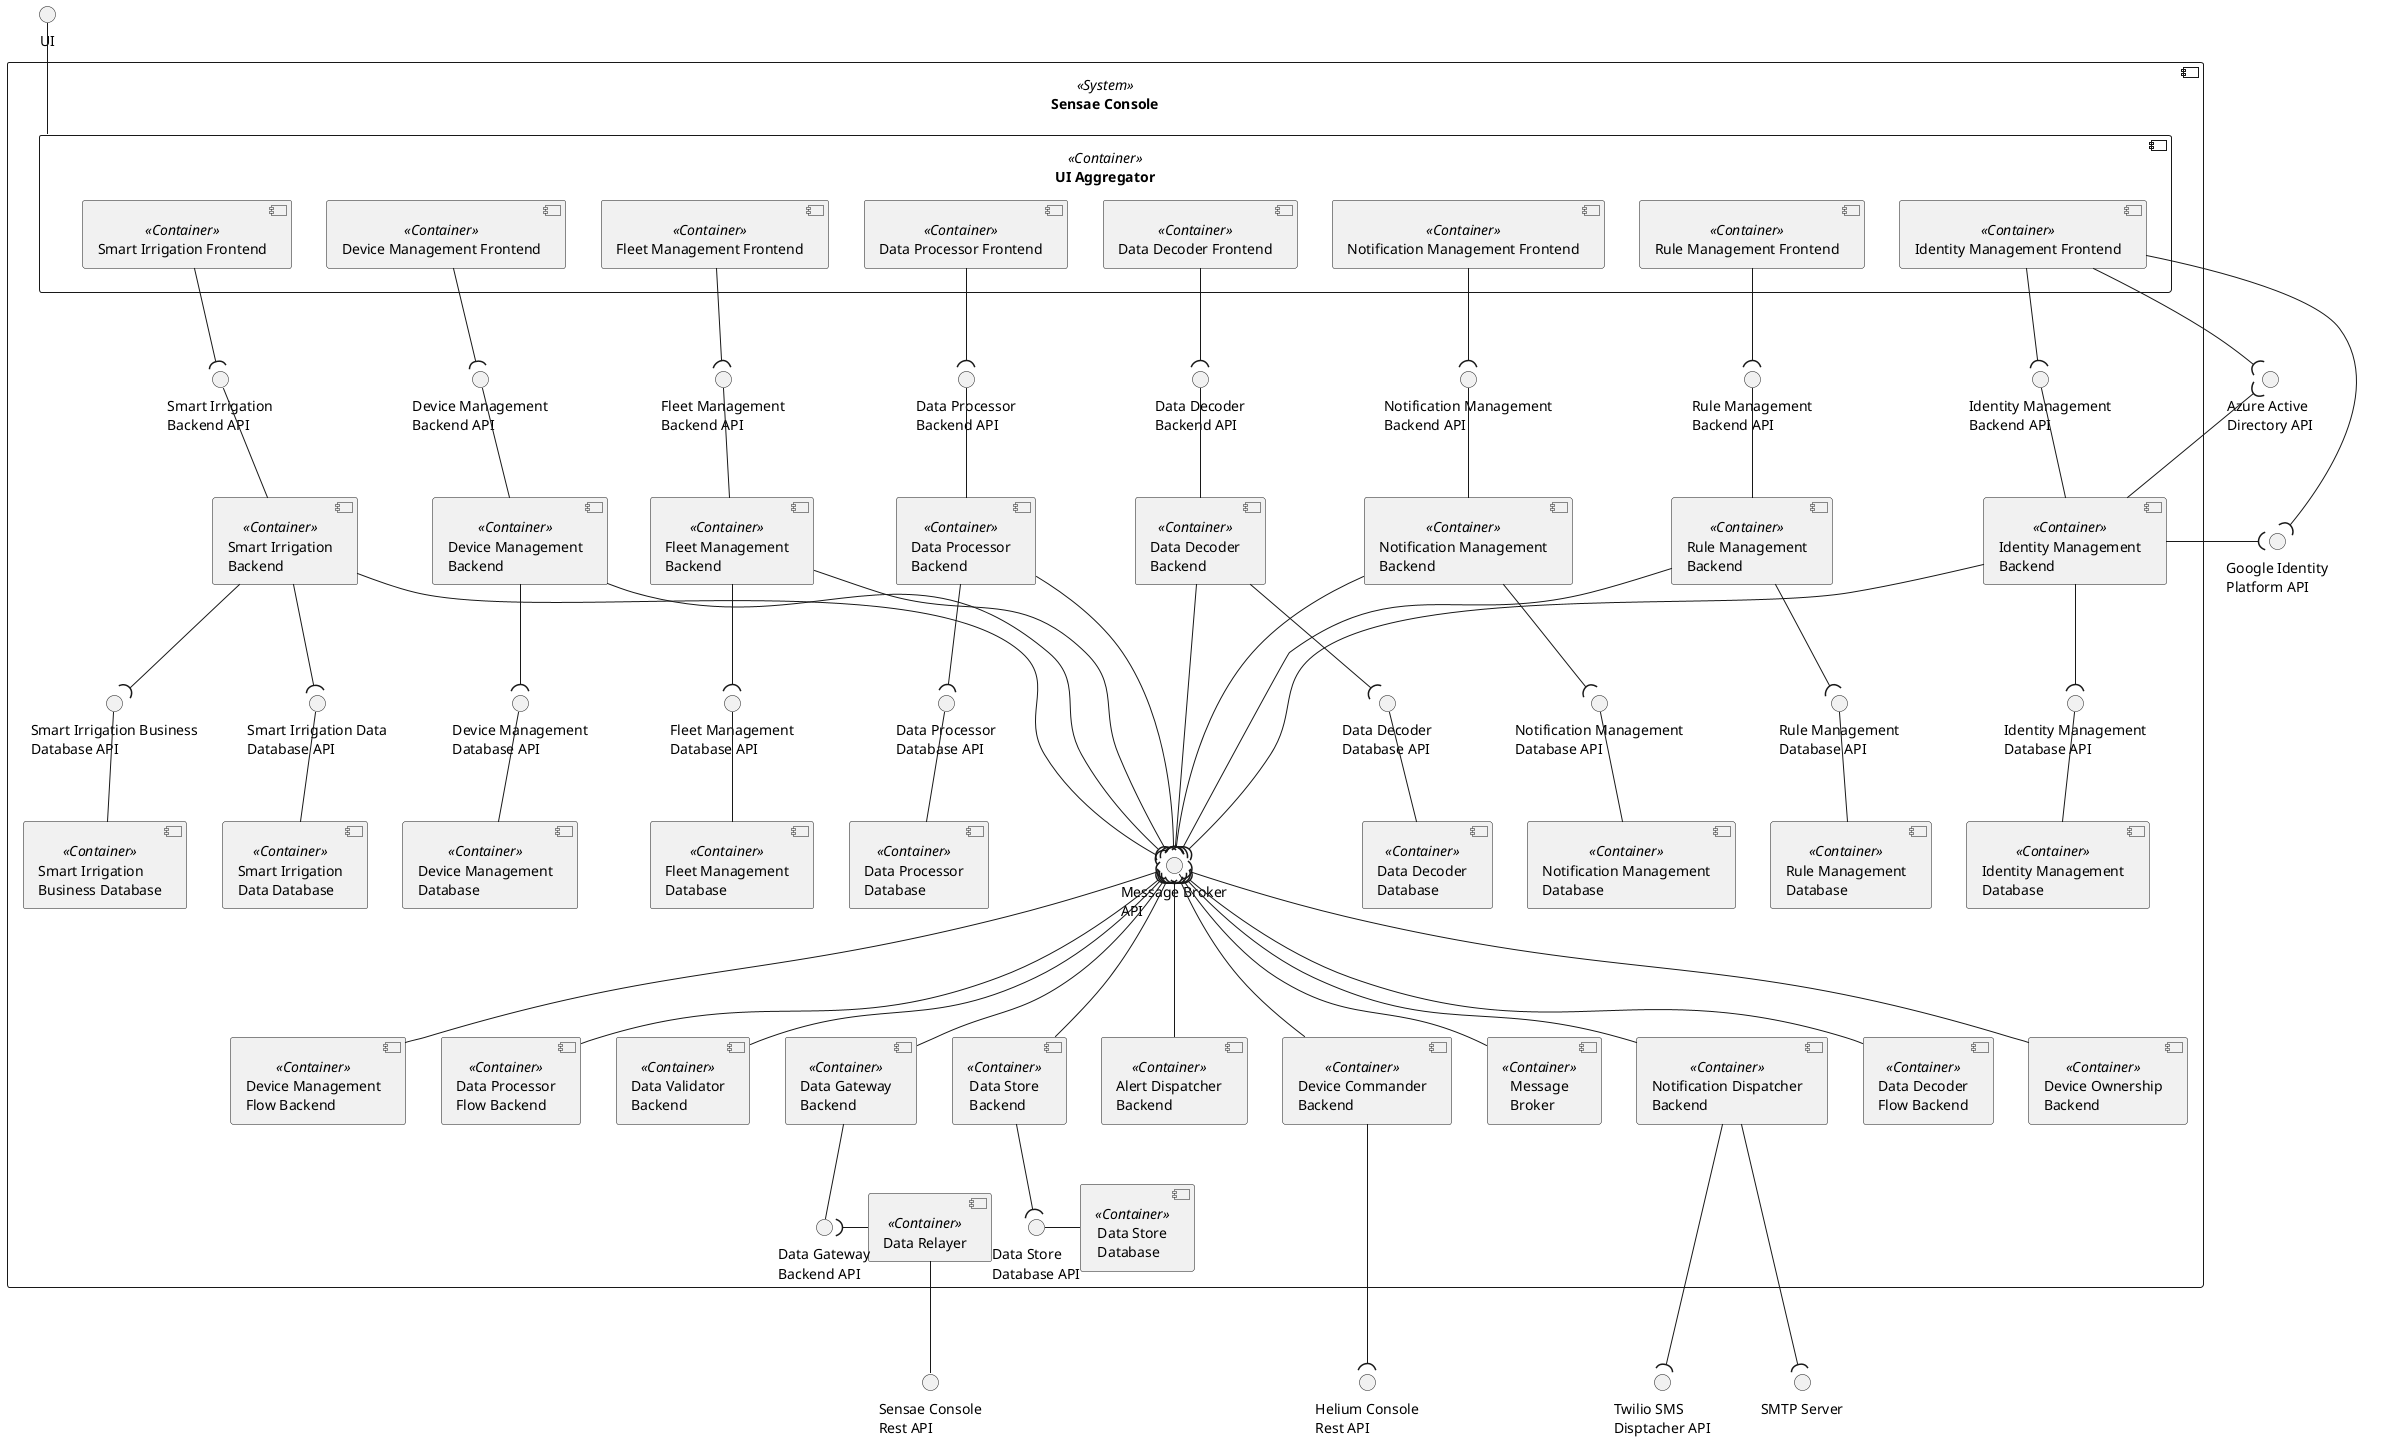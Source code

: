 @startuml complete

skinparam sequenceMessageAlign center
skinparam Shadowing false
skinparam componentStyle uml2
skinparam packageStyle rectangle

interface "UI" as UI

interface "Sensae Console\nRest API" as IN_ENDPOINT
interface "Helium Console\nRest API" as OUT_ENDPOINT

interface "Twilio SMS\nDisptacher API" as SMS_ENDPOINT
interface "SMTP Server" as SMTP_ENDPOINT

interface "Azure Active\nDirectory API" as AUTH_ENDPOINT
interface "Google Identity\nPlatform API" as GOOGLE_ENDPOINT

component "Sensae Console" <<System>> {
    component "UI Aggregator" as UIAG <<Container>>  {
        component "Fleet Management Frontend" as LTF <<Container>> 
        component "Smart Irrigation Frontend" as SIF <<Container>> 
        component "Device Management Frontend" as DRF <<Container>> 
        component "Data Processor Frontend" as DPF <<Container>> 
        component "Data Decoder Frontend" as DDF <<Container>> 
        component "Identity Management Frontend" as IAMF <<Container>> 
        component "Rule Management Frontend" as RULE_MAN_FRONT <<Container>> 
        component "Notification Management Frontend" as NOTIF_MAN_FRONT <<Container>> 
    }
    component "Message\nBroker" as MB <<Container>> 

    component "Fleet Management\nBackend" as LTB <<Container>> 
    component "Smart Irrigation\nBackend" as SIB <<Container>> 
    component "Device Management\nBackend" as DRB <<Container>> 
    component "Device Management\nFlow Backend" as DRSB <<Container>> 
    component "Data Gateway\nBackend" as DDG <<Container>> 
    component "Data Relayer" as DR <<Container>> 
    component "Data Processor\nFlow Backend" as DPSB <<Container>> 
    component "Data Processor\nBackend" as DPB <<Container>> 
    component "Data Decoder\nFlow Backend" as DDSB <<Container>> 
    component "Data Decoder\nBackend" as DDB <<Container>> 
    component "Data Validator\nBackend" as DVB <<Container>> 
    component "Device Management\nDatabase" as DRDB <<Container>> 
    component "Data Processor\nDatabase" as DPDB <<Container>> 
    component "Data Decoder\nDatabase" as DDDB <<Container>> 
    component "Identity Management\nDatabase" as IAMDB <<Container>> 
    component "Data Store\nBackend" as DS <<Container>> 
    component "Fleet Management\nDatabase" as QUESTDB <<Container>> 
    component "Data Store\nDatabase" as MONGODB <<Container>> 
    component "Smart Irrigation\nData Database" as SIDDB <<Container>> 
    component "Smart Irrigation\nBusiness Database" as SIBDB <<Container>> 
    component "Identity Management\nBackend" as IAMB <<Container>> 
    component "Device Ownership\nBackend" as IAMSB <<Container>> 
    component "Device Commander\nBackend" as DCB <<Container>> 

    component "Rule Management\nBackend" as RULE_MAN_BACK <<Container>> 
    component "Rule Management\nDatabase" as RULE_MAN_DB <<Container>> 
    component "Alert Dispatcher\nBackend" as ALERT_BACK <<Container>>  

    component "Notification Management\nBackend" as NOTIF_MAN_BACK <<Container>> 
    component "Notification Management\nDatabase" as NOTIF_MAN_DB <<Container>> 
    component "Notification Dispatcher\nBackend" as NOTIF_BACK <<Container>>  

    interface "Message Broker\nAPI" as MB_API
    interface "Fleet Management\nBackend API" as LTB_API
    interface "Smart Irrigation\nBackend API" as SIB_API
    interface "Device Management\nBackend API" as DRB_API
    interface "Data Processor\nBackend API" as DPB_API
    interface "Data Decoder\nBackend API" as DDMB_API
    interface "Device Management\nDatabase API" as DRDB_API
    interface "Data Processor\nDatabase API" as DPDB_API
    interface "Data Decoder\nDatabase API" as DDDB_API
    interface "Identity Management\nDatabase API" as IAMDB_API
    interface "Fleet Management\nDatabase API" as QUESTDB_API
    interface "Data Store\nDatabase API" as MONGODB_API
    interface "Smart Irrigation Data\nDatabase API" as SIDDB_API
    interface "Smart Irrigation Business\nDatabase API" as SIBDB_API
    interface "Data Gateway\nBackend API" as DDG_API
    interface "Identity Management\nBackend API" as IAMB_API
    interface "Rule Management\nBackend API" as RULE_MAN_BACK_API
    interface "Rule Management\nDatabase API" as RULE_MAN_DB_API
    interface "Notification Management\nBackend API" as NOTIF_MAN_BACK_API
    interface "Notification Management\nDatabase API" as NOTIF_MAN_DB_API

    LTB --( QUESTDB_API
    RULE_MAN_BACK --( RULE_MAN_DB_API
    NOTIF_MAN_BACK --( NOTIF_MAN_DB_API
    SIB --( SIDDB_API
    SIB --( SIBDB_API
    DS --( MONGODB_API
    DDG -- DDG_API
    DPB_API -- DPB
    DDMB_API -- DDB
    DRB_API -- DRB
    MB_API --- MB
    DRDB_API -- DRDB
    DPDB_API -- DPDB
    DDDB_API -- DDDB
    IAMDB_API -- IAMDB
    RULE_MAN_BACK_API -- RULE_MAN_BACK
    NOTIF_MAN_BACK_API -- NOTIF_MAN_BACK
    LTB_API -- LTB
    SIB_API -- SIB
    IAMB_API -- IAMB
    UI -- UIAG
    MONGODB_API - MONGODB
    QUESTDB_API -- QUESTDB
    RULE_MAN_DB_API -- RULE_MAN_DB
    NOTIF_MAN_DB_API -- NOTIF_MAN_DB
    SIDDB_API -- SIDDB
    SIBDB_API -- SIBDB
    DRB --( DRDB_API
    DRDB_API )-[hidden]- DRSB
    DPB --( DPDB_API
    DDB --( DDDB_API
    DPDB_API )-[hidden]- DPSB
    DDDB_API )-[hidden]- DDSB
    IAMB --( IAMDB_API
    IAMDB_API )-[hidden]- IAMSB
    LTF --( LTB_API
    SIF --( SIB_API
    DPF --( DPB_API
    DDF --( DDMB_API
    DRF --( DRB_API
    IAMF --( IAMB_API
    RULE_MAN_FRONT --( RULE_MAN_BACK_API
    NOTIF_MAN_FRONT --( NOTIF_MAN_BACK_API

    LTB ---( MB_API
    SIB ---( MB_API
    DRB ---( MB_API
    DPB ---( MB_API
    DDB ---( MB_API
    IAMB ---( MB_API
    RULE_MAN_BACK ---( MB_API
    NOTIF_MAN_BACK ---( MB_API
    MB_API )--- DS
    MB_API )--- DDG
    MB_API )--- DVB
    MB_API )--- DRSB
    MB_API )--- DPSB
    MB_API )--- DDSB
    MB_API )--- IAMSB
    MB_API )--- DCB
    MB_API )--- ALERT_BACK
    MB_API )--- NOTIF_BACK

    DR -- IN_ENDPOINT
    DDG_API )- DR
    DCB ---( OUT_ENDPOINT
    IAMF --( AUTH_ENDPOINT
    AUTH_ENDPOINT )-- IAMB
    IAMF --( GOOGLE_ENDPOINT
    GOOGLE_ENDPOINT )-- IAMB

    NOTIF_BACK ---( SMS_ENDPOINT
    NOTIF_BACK ---( SMTP_ENDPOINT

    AUTH_ENDPOINT -[hidden]- GOOGLE_ENDPOINT
}

@enduml
